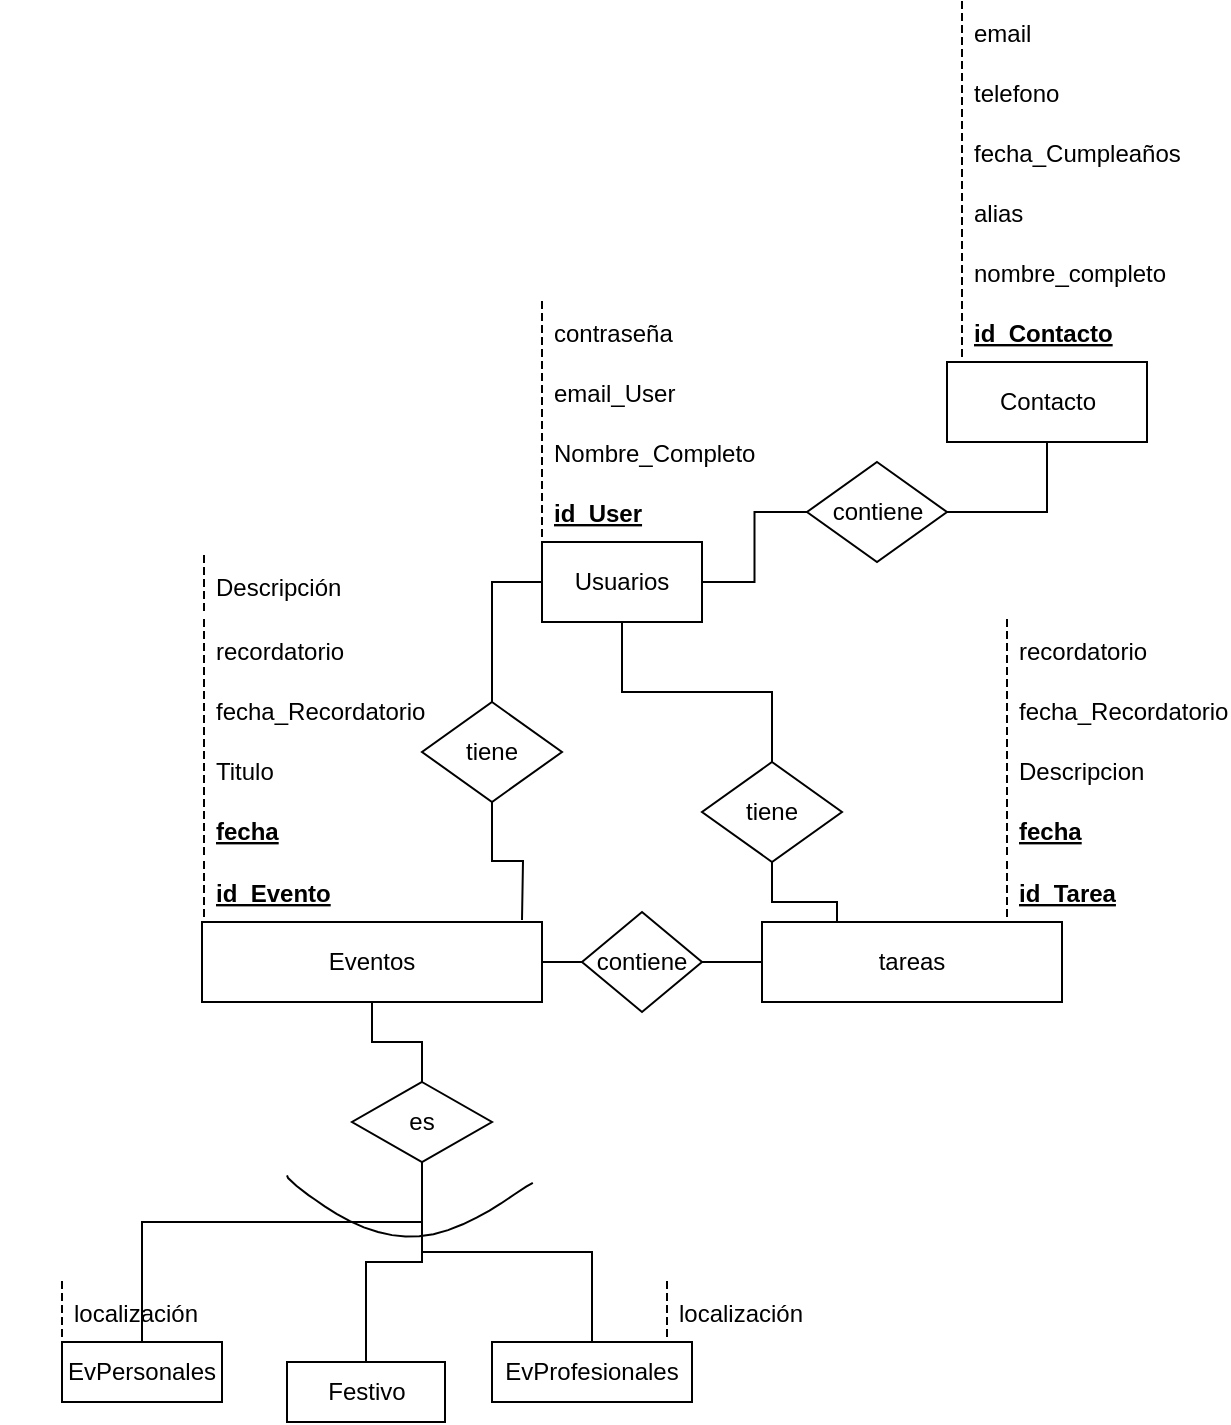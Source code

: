 <mxfile version="13.8.6" type="github">
  <diagram id="R2lEEEUBdFMjLlhIrx00" name="Page-1">
    <mxGraphModel dx="1185" dy="1688" grid="1" gridSize="10" guides="1" tooltips="1" connect="1" arrows="1" fold="1" page="1" pageScale="1" pageWidth="850" pageHeight="1100" math="0" shadow="0" extFonts="Permanent Marker^https://fonts.googleapis.com/css?family=Permanent+Marker">
      <root>
        <mxCell id="0" />
        <mxCell id="1" parent="0" />
        <mxCell id="vh04Lum93Sa9Isq8TbCe-44" style="edgeStyle=orthogonalEdgeStyle;rounded=0;orthogonalLoop=1;jettySize=auto;html=1;endArrow=none;endFill=0;exitX=0;exitY=0.5;exitDx=0;exitDy=0;" parent="1" source="vh04Lum93Sa9Isq8TbCe-21" target="vh04Lum93Sa9Isq8TbCe-43" edge="1">
          <mxGeometry relative="1" as="geometry" />
        </mxCell>
        <mxCell id="vh04Lum93Sa9Isq8TbCe-55" style="edgeStyle=orthogonalEdgeStyle;rounded=0;orthogonalLoop=1;jettySize=auto;html=1;entryX=0.5;entryY=0;entryDx=0;entryDy=0;endArrow=none;endFill=0;" parent="1" source="vh04Lum93Sa9Isq8TbCe-21" target="vh04Lum93Sa9Isq8TbCe-54" edge="1">
          <mxGeometry relative="1" as="geometry" />
        </mxCell>
        <mxCell id="2qHUe2AybRKPab8JqPPC-6" style="edgeStyle=orthogonalEdgeStyle;rounded=0;orthogonalLoop=1;jettySize=auto;html=1;entryX=0;entryY=0.5;entryDx=0;entryDy=0;endArrow=none;endFill=0;" parent="1" source="vh04Lum93Sa9Isq8TbCe-21" target="vh04Lum93Sa9Isq8TbCe-32" edge="1">
          <mxGeometry relative="1" as="geometry" />
        </mxCell>
        <mxCell id="vh04Lum93Sa9Isq8TbCe-21" value="Usuarios" style="whiteSpace=wrap;html=1;align=center;" parent="1" vertex="1">
          <mxGeometry x="320" y="240" width="80" height="40" as="geometry" />
        </mxCell>
        <mxCell id="vh04Lum93Sa9Isq8TbCe-24" value="id_User" style="shape=partialRectangle;fillColor=none;align=left;verticalAlign=middle;strokeColor=none;spacingLeft=34;rotatable=0;points=[[0,0.5],[1,0.5]];portConstraint=eastwest;dropTarget=0;fontStyle=5" parent="1" vertex="1">
          <mxGeometry x="290" y="210" width="90" height="30" as="geometry" />
        </mxCell>
        <mxCell id="vh04Lum93Sa9Isq8TbCe-25" value="" style="shape=partialRectangle;top=0;left=0;bottom=0;fillColor=none;stokeWidth=1;dashed=1;align=left;verticalAlign=middle;spacingLeft=4;spacingRight=4;overflow=hidden;rotatable=0;points=[];portConstraint=eastwest;part=1;" parent="vh04Lum93Sa9Isq8TbCe-24" vertex="1" connectable="0">
          <mxGeometry width="30" height="30" as="geometry" />
        </mxCell>
        <mxCell id="vh04Lum93Sa9Isq8TbCe-26" value="Nombre_Completo" style="shape=partialRectangle;fillColor=none;align=left;verticalAlign=middle;strokeColor=none;spacingLeft=34;rotatable=0;points=[[0,0.5],[1,0.5]];portConstraint=eastwest;dropTarget=0;" parent="1" vertex="1">
          <mxGeometry x="290" y="180" width="90" height="30" as="geometry" />
        </mxCell>
        <mxCell id="vh04Lum93Sa9Isq8TbCe-27" value="" style="shape=partialRectangle;top=0;left=0;bottom=0;fillColor=none;stokeWidth=1;dashed=1;align=left;verticalAlign=middle;spacingLeft=4;spacingRight=4;overflow=hidden;rotatable=0;points=[];portConstraint=eastwest;part=1;" parent="vh04Lum93Sa9Isq8TbCe-26" vertex="1" connectable="0">
          <mxGeometry width="30" height="30" as="geometry" />
        </mxCell>
        <mxCell id="vh04Lum93Sa9Isq8TbCe-28" value="email_User" style="shape=partialRectangle;fillColor=none;align=left;verticalAlign=middle;strokeColor=none;spacingLeft=34;rotatable=0;points=[[0,0.5],[1,0.5]];portConstraint=eastwest;dropTarget=0;" parent="1" vertex="1">
          <mxGeometry x="290" y="150" width="90" height="30" as="geometry" />
        </mxCell>
        <mxCell id="vh04Lum93Sa9Isq8TbCe-29" value="" style="shape=partialRectangle;top=0;left=0;bottom=0;fillColor=none;stokeWidth=1;dashed=1;align=left;verticalAlign=middle;spacingLeft=4;spacingRight=4;overflow=hidden;rotatable=0;points=[];portConstraint=eastwest;part=1;" parent="vh04Lum93Sa9Isq8TbCe-28" vertex="1" connectable="0">
          <mxGeometry width="30" height="30" as="geometry" />
        </mxCell>
        <mxCell id="vh04Lum93Sa9Isq8TbCe-30" value="contraseña" style="shape=partialRectangle;fillColor=none;align=left;verticalAlign=middle;strokeColor=none;spacingLeft=34;rotatable=0;points=[[0,0.5],[1,0.5]];portConstraint=eastwest;dropTarget=0;" parent="1" vertex="1">
          <mxGeometry x="290" y="120" width="90" height="30" as="geometry" />
        </mxCell>
        <mxCell id="vh04Lum93Sa9Isq8TbCe-31" value="" style="shape=partialRectangle;top=0;left=0;bottom=0;fillColor=none;stokeWidth=1;dashed=1;align=left;verticalAlign=middle;spacingLeft=4;spacingRight=4;overflow=hidden;rotatable=0;points=[];portConstraint=eastwest;part=1;" parent="vh04Lum93Sa9Isq8TbCe-30" vertex="1" connectable="0">
          <mxGeometry width="30" height="30" as="geometry" />
        </mxCell>
        <mxCell id="2qHUe2AybRKPab8JqPPC-7" style="edgeStyle=orthogonalEdgeStyle;rounded=0;orthogonalLoop=1;jettySize=auto;html=1;entryX=0.5;entryY=1;entryDx=0;entryDy=0;endArrow=none;endFill=0;exitX=1;exitY=0.5;exitDx=0;exitDy=0;" parent="1" source="vh04Lum93Sa9Isq8TbCe-32" target="2qHUe2AybRKPab8JqPPC-1" edge="1">
          <mxGeometry relative="1" as="geometry">
            <mxPoint x="573" y="225" as="sourcePoint" />
            <Array as="points">
              <mxPoint x="573" y="225" />
            </Array>
          </mxGeometry>
        </mxCell>
        <mxCell id="vh04Lum93Sa9Isq8TbCe-32" value="contiene" style="shape=rhombus;perimeter=rhombusPerimeter;whiteSpace=wrap;html=1;align=center;" parent="1" vertex="1">
          <mxGeometry x="452.5" y="200" width="70" height="50" as="geometry" />
        </mxCell>
        <mxCell id="vh04Lum93Sa9Isq8TbCe-49" style="edgeStyle=orthogonalEdgeStyle;rounded=0;orthogonalLoop=1;jettySize=auto;html=1;endArrow=none;endFill=0;" parent="1" source="vh04Lum93Sa9Isq8TbCe-43" edge="1">
          <mxGeometry relative="1" as="geometry">
            <mxPoint x="310" y="429" as="targetPoint" />
          </mxGeometry>
        </mxCell>
        <mxCell id="vh04Lum93Sa9Isq8TbCe-43" value="tiene" style="shape=rhombus;perimeter=rhombusPerimeter;whiteSpace=wrap;html=1;align=center;" parent="1" vertex="1">
          <mxGeometry x="260" y="320" width="70" height="50" as="geometry" />
        </mxCell>
        <mxCell id="vh04Lum93Sa9Isq8TbCe-59" style="edgeStyle=orthogonalEdgeStyle;rounded=0;orthogonalLoop=1;jettySize=auto;html=1;entryX=0;entryY=0.5;entryDx=0;entryDy=0;endArrow=none;endFill=0;" parent="1" source="vh04Lum93Sa9Isq8TbCe-46" target="vh04Lum93Sa9Isq8TbCe-58" edge="1">
          <mxGeometry relative="1" as="geometry" />
        </mxCell>
        <mxCell id="vh04Lum93Sa9Isq8TbCe-74" style="edgeStyle=orthogonalEdgeStyle;rounded=0;orthogonalLoop=1;jettySize=auto;html=1;entryX=0.5;entryY=0;entryDx=0;entryDy=0;endArrow=none;endFill=0;" parent="1" source="vh04Lum93Sa9Isq8TbCe-46" target="vh04Lum93Sa9Isq8TbCe-73" edge="1">
          <mxGeometry relative="1" as="geometry" />
        </mxCell>
        <mxCell id="vh04Lum93Sa9Isq8TbCe-46" value="Eventos" style="whiteSpace=wrap;html=1;align=center;" parent="1" vertex="1">
          <mxGeometry x="150" y="430" width="170" height="40" as="geometry" />
        </mxCell>
        <mxCell id="vh04Lum93Sa9Isq8TbCe-50" value="id_Evento" style="shape=partialRectangle;fillColor=none;align=left;verticalAlign=middle;strokeColor=none;spacingLeft=34;rotatable=0;points=[[0,0.5],[1,0.5]];portConstraint=eastwest;dropTarget=0;fontStyle=5" parent="1" vertex="1">
          <mxGeometry x="121" y="400" width="90" height="30" as="geometry" />
        </mxCell>
        <mxCell id="vh04Lum93Sa9Isq8TbCe-51" value="" style="shape=partialRectangle;top=0;left=0;bottom=0;fillColor=none;stokeWidth=1;dashed=1;align=left;verticalAlign=middle;spacingLeft=4;spacingRight=4;overflow=hidden;rotatable=0;points=[];portConstraint=eastwest;part=1;" parent="vh04Lum93Sa9Isq8TbCe-50" vertex="1" connectable="0">
          <mxGeometry width="30" height="30" as="geometry" />
        </mxCell>
        <mxCell id="vh04Lum93Sa9Isq8TbCe-52" value="Titulo" style="shape=partialRectangle;fillColor=none;align=left;verticalAlign=middle;strokeColor=none;spacingLeft=34;rotatable=0;points=[[0,0.5],[1,0.5]];portConstraint=eastwest;dropTarget=0;" parent="1" vertex="1">
          <mxGeometry x="121" y="339" width="90" height="30" as="geometry" />
        </mxCell>
        <mxCell id="vh04Lum93Sa9Isq8TbCe-53" value="" style="shape=partialRectangle;top=0;left=0;bottom=0;fillColor=none;stokeWidth=1;dashed=1;align=left;verticalAlign=middle;spacingLeft=4;spacingRight=4;overflow=hidden;rotatable=0;points=[];portConstraint=eastwest;part=1;" parent="vh04Lum93Sa9Isq8TbCe-52" vertex="1" connectable="0">
          <mxGeometry width="30" height="30" as="geometry" />
        </mxCell>
        <mxCell id="vh04Lum93Sa9Isq8TbCe-56" style="edgeStyle=orthogonalEdgeStyle;rounded=0;orthogonalLoop=1;jettySize=auto;html=1;endArrow=none;endFill=0;entryX=0.25;entryY=0;entryDx=0;entryDy=0;exitX=0.5;exitY=1;exitDx=0;exitDy=0;" parent="1" source="vh04Lum93Sa9Isq8TbCe-54" target="vh04Lum93Sa9Isq8TbCe-57" edge="1">
          <mxGeometry relative="1" as="geometry">
            <mxPoint x="480" y="405" as="targetPoint" />
          </mxGeometry>
        </mxCell>
        <mxCell id="vh04Lum93Sa9Isq8TbCe-54" value="&lt;div&gt;tiene&lt;/div&gt;" style="shape=rhombus;perimeter=rhombusPerimeter;whiteSpace=wrap;html=1;align=center;" parent="1" vertex="1">
          <mxGeometry x="400" y="350" width="70" height="50" as="geometry" />
        </mxCell>
        <mxCell id="vh04Lum93Sa9Isq8TbCe-57" value="tareas" style="whiteSpace=wrap;html=1;align=center;" parent="1" vertex="1">
          <mxGeometry x="430" y="430" width="150" height="40" as="geometry" />
        </mxCell>
        <mxCell id="vh04Lum93Sa9Isq8TbCe-60" style="edgeStyle=orthogonalEdgeStyle;rounded=0;orthogonalLoop=1;jettySize=auto;html=1;entryX=0;entryY=0.5;entryDx=0;entryDy=0;endArrow=none;endFill=0;" parent="1" source="vh04Lum93Sa9Isq8TbCe-58" target="vh04Lum93Sa9Isq8TbCe-57" edge="1">
          <mxGeometry relative="1" as="geometry" />
        </mxCell>
        <mxCell id="vh04Lum93Sa9Isq8TbCe-58" value="contiene" style="shape=rhombus;perimeter=rhombusPerimeter;whiteSpace=wrap;html=1;align=center;" parent="1" vertex="1">
          <mxGeometry x="340" y="425" width="60" height="50" as="geometry" />
        </mxCell>
        <mxCell id="2qHUe2AybRKPab8JqPPC-30" style="edgeStyle=orthogonalEdgeStyle;rounded=0;orthogonalLoop=1;jettySize=auto;html=1;endArrow=none;endFill=0;" parent="1" source="vh04Lum93Sa9Isq8TbCe-61" edge="1">
          <mxGeometry relative="1" as="geometry">
            <mxPoint x="260" y="550" as="targetPoint" />
            <Array as="points">
              <mxPoint x="120" y="580" />
              <mxPoint x="260" y="580" />
            </Array>
          </mxGeometry>
        </mxCell>
        <mxCell id="vh04Lum93Sa9Isq8TbCe-61" value="EvPersonales" style="whiteSpace=wrap;html=1;align=center;" parent="1" vertex="1">
          <mxGeometry x="80" y="640" width="80" height="30" as="geometry" />
        </mxCell>
        <mxCell id="2qHUe2AybRKPab8JqPPC-29" style="edgeStyle=orthogonalEdgeStyle;rounded=0;orthogonalLoop=1;jettySize=auto;html=1;entryX=0.5;entryY=1;entryDx=0;entryDy=0;endArrow=none;endFill=0;" parent="1" source="vh04Lum93Sa9Isq8TbCe-72" target="vh04Lum93Sa9Isq8TbCe-73" edge="1">
          <mxGeometry relative="1" as="geometry" />
        </mxCell>
        <mxCell id="vh04Lum93Sa9Isq8TbCe-72" value="EvProfesionales" style="whiteSpace=wrap;html=1;align=center;" parent="1" vertex="1">
          <mxGeometry x="295" y="640" width="100" height="30" as="geometry" />
        </mxCell>
        <mxCell id="vh04Lum93Sa9Isq8TbCe-73" value="es" style="shape=rhombus;perimeter=rhombusPerimeter;whiteSpace=wrap;html=1;align=center;" parent="1" vertex="1">
          <mxGeometry x="225" y="510" width="70" height="40" as="geometry" />
        </mxCell>
        <mxCell id="vh04Lum93Sa9Isq8TbCe-101" value="fecha" style="shape=partialRectangle;fillColor=none;align=left;verticalAlign=middle;strokeColor=none;spacingLeft=34;rotatable=0;points=[[0,0.5],[1,0.5]];portConstraint=eastwest;dropTarget=0;fontStyle=5" parent="1" vertex="1">
          <mxGeometry x="121" y="369" width="90" height="30" as="geometry" />
        </mxCell>
        <mxCell id="vh04Lum93Sa9Isq8TbCe-102" value="" style="shape=partialRectangle;top=0;left=0;bottom=0;fillColor=none;stokeWidth=1;dashed=1;align=left;verticalAlign=middle;spacingLeft=4;spacingRight=4;overflow=hidden;rotatable=0;points=[];portConstraint=eastwest;part=1;" parent="vh04Lum93Sa9Isq8TbCe-101" vertex="1" connectable="0">
          <mxGeometry width="30" height="30" as="geometry" />
        </mxCell>
        <mxCell id="vh04Lum93Sa9Isq8TbCe-103" value="fecha_Recordatorio" style="shape=partialRectangle;fillColor=none;align=left;verticalAlign=middle;strokeColor=none;spacingLeft=34;rotatable=0;points=[[0,0.5],[1,0.5]];portConstraint=eastwest;dropTarget=0;" parent="1" vertex="1">
          <mxGeometry x="121" y="309" width="90" height="30" as="geometry" />
        </mxCell>
        <mxCell id="vh04Lum93Sa9Isq8TbCe-104" value="" style="shape=partialRectangle;top=0;left=0;bottom=0;fillColor=none;stokeWidth=1;dashed=1;align=left;verticalAlign=middle;spacingLeft=4;spacingRight=4;overflow=hidden;rotatable=0;points=[];portConstraint=eastwest;part=1;" parent="vh04Lum93Sa9Isq8TbCe-103" vertex="1" connectable="0">
          <mxGeometry width="30" height="30" as="geometry" />
        </mxCell>
        <mxCell id="vh04Lum93Sa9Isq8TbCe-105" value="recordatorio" style="shape=partialRectangle;fillColor=none;align=left;verticalAlign=middle;strokeColor=none;spacingLeft=34;rotatable=0;points=[[0,0.5],[1,0.5]];portConstraint=eastwest;dropTarget=0;" parent="1" vertex="1">
          <mxGeometry x="121" y="279" width="90" height="30" as="geometry" />
        </mxCell>
        <mxCell id="vh04Lum93Sa9Isq8TbCe-106" value="" style="shape=partialRectangle;top=0;left=0;bottom=0;fillColor=none;stokeWidth=1;dashed=1;align=left;verticalAlign=middle;spacingLeft=4;spacingRight=4;overflow=hidden;rotatable=0;points=[];portConstraint=eastwest;part=1;" parent="vh04Lum93Sa9Isq8TbCe-105" vertex="1" connectable="0">
          <mxGeometry width="30" height="30" as="geometry" />
        </mxCell>
        <mxCell id="vh04Lum93Sa9Isq8TbCe-107" value="Descripción" style="shape=partialRectangle;fillColor=none;align=left;verticalAlign=middle;strokeColor=none;spacingLeft=34;rotatable=0;points=[[0,0.5],[1,0.5]];portConstraint=eastwest;dropTarget=0;" parent="1" vertex="1">
          <mxGeometry x="121" y="247" width="90" height="30" as="geometry" />
        </mxCell>
        <mxCell id="vh04Lum93Sa9Isq8TbCe-108" value="" style="shape=partialRectangle;top=0;left=0;bottom=0;fillColor=none;stokeWidth=1;dashed=1;align=left;verticalAlign=middle;spacingLeft=4;spacingRight=4;overflow=hidden;rotatable=0;points=[];portConstraint=eastwest;part=1;" parent="vh04Lum93Sa9Isq8TbCe-107" vertex="1" connectable="0">
          <mxGeometry width="30" height="30" as="geometry" />
        </mxCell>
        <mxCell id="vh04Lum93Sa9Isq8TbCe-109" value="id_Tarea" style="shape=partialRectangle;fillColor=none;align=left;verticalAlign=middle;strokeColor=none;spacingLeft=34;rotatable=0;points=[[0,0.5],[1,0.5]];portConstraint=eastwest;dropTarget=0;fontStyle=5" parent="1" vertex="1">
          <mxGeometry x="522.5" y="400" width="90" height="30" as="geometry" />
        </mxCell>
        <mxCell id="vh04Lum93Sa9Isq8TbCe-110" value="" style="shape=partialRectangle;top=0;left=0;bottom=0;fillColor=none;stokeWidth=1;dashed=1;align=left;verticalAlign=middle;spacingLeft=4;spacingRight=4;overflow=hidden;rotatable=0;points=[];portConstraint=eastwest;part=1;" parent="vh04Lum93Sa9Isq8TbCe-109" vertex="1" connectable="0">
          <mxGeometry width="30" height="30" as="geometry" />
        </mxCell>
        <mxCell id="vh04Lum93Sa9Isq8TbCe-111" value="Descripcion" style="shape=partialRectangle;fillColor=none;align=left;verticalAlign=middle;strokeColor=none;spacingLeft=34;rotatable=0;points=[[0,0.5],[1,0.5]];portConstraint=eastwest;dropTarget=0;" parent="1" vertex="1">
          <mxGeometry x="522.5" y="339" width="90" height="30" as="geometry" />
        </mxCell>
        <mxCell id="vh04Lum93Sa9Isq8TbCe-112" value="" style="shape=partialRectangle;top=0;left=0;bottom=0;fillColor=none;stokeWidth=1;dashed=1;align=left;verticalAlign=middle;spacingLeft=4;spacingRight=4;overflow=hidden;rotatable=0;points=[];portConstraint=eastwest;part=1;" parent="vh04Lum93Sa9Isq8TbCe-111" vertex="1" connectable="0">
          <mxGeometry width="30" height="30" as="geometry" />
        </mxCell>
        <mxCell id="vh04Lum93Sa9Isq8TbCe-113" value="fecha" style="shape=partialRectangle;fillColor=none;align=left;verticalAlign=middle;strokeColor=none;spacingLeft=34;rotatable=0;points=[[0,0.5],[1,0.5]];portConstraint=eastwest;dropTarget=0;fontStyle=5" parent="1" vertex="1">
          <mxGeometry x="522.5" y="369" width="90" height="30" as="geometry" />
        </mxCell>
        <mxCell id="vh04Lum93Sa9Isq8TbCe-114" value="" style="shape=partialRectangle;top=0;left=0;bottom=0;fillColor=none;stokeWidth=1;dashed=1;align=left;verticalAlign=middle;spacingLeft=4;spacingRight=4;overflow=hidden;rotatable=0;points=[];portConstraint=eastwest;part=1;" parent="vh04Lum93Sa9Isq8TbCe-113" vertex="1" connectable="0">
          <mxGeometry width="30" height="30" as="geometry" />
        </mxCell>
        <mxCell id="vh04Lum93Sa9Isq8TbCe-115" value="fecha_Recordatorio" style="shape=partialRectangle;fillColor=none;align=left;verticalAlign=middle;strokeColor=none;spacingLeft=34;rotatable=0;points=[[0,0.5],[1,0.5]];portConstraint=eastwest;dropTarget=0;" parent="1" vertex="1">
          <mxGeometry x="522.5" y="309" width="90" height="30" as="geometry" />
        </mxCell>
        <mxCell id="vh04Lum93Sa9Isq8TbCe-116" value="" style="shape=partialRectangle;top=0;left=0;bottom=0;fillColor=none;stokeWidth=1;dashed=1;align=left;verticalAlign=middle;spacingLeft=4;spacingRight=4;overflow=hidden;rotatable=0;points=[];portConstraint=eastwest;part=1;" parent="vh04Lum93Sa9Isq8TbCe-115" vertex="1" connectable="0">
          <mxGeometry width="30" height="30" as="geometry" />
        </mxCell>
        <mxCell id="vh04Lum93Sa9Isq8TbCe-117" value="recordatorio" style="shape=partialRectangle;fillColor=none;align=left;verticalAlign=middle;strokeColor=none;spacingLeft=34;rotatable=0;points=[[0,0.5],[1,0.5]];portConstraint=eastwest;dropTarget=0;" parent="1" vertex="1">
          <mxGeometry x="522.5" y="279" width="90" height="30" as="geometry" />
        </mxCell>
        <mxCell id="vh04Lum93Sa9Isq8TbCe-118" value="" style="shape=partialRectangle;top=0;left=0;bottom=0;fillColor=none;stokeWidth=1;dashed=1;align=left;verticalAlign=middle;spacingLeft=4;spacingRight=4;overflow=hidden;rotatable=0;points=[];portConstraint=eastwest;part=1;" parent="vh04Lum93Sa9Isq8TbCe-117" vertex="1" connectable="0">
          <mxGeometry width="30" height="30" as="geometry" />
        </mxCell>
        <mxCell id="2qHUe2AybRKPab8JqPPC-1" value="Contacto" style="whiteSpace=wrap;html=1;align=center;" parent="1" vertex="1">
          <mxGeometry x="522.5" y="150" width="100" height="40" as="geometry" />
        </mxCell>
        <mxCell id="2qHUe2AybRKPab8JqPPC-8" value="id_Contacto" style="shape=partialRectangle;fillColor=none;align=left;verticalAlign=middle;strokeColor=none;spacingLeft=34;rotatable=0;points=[[0,0.5],[1,0.5]];portConstraint=eastwest;dropTarget=0;fontStyle=5" parent="1" vertex="1">
          <mxGeometry x="500" y="120" width="90" height="30" as="geometry" />
        </mxCell>
        <mxCell id="2qHUe2AybRKPab8JqPPC-9" value="" style="shape=partialRectangle;top=0;left=0;bottom=0;fillColor=none;stokeWidth=1;dashed=1;align=left;verticalAlign=middle;spacingLeft=4;spacingRight=4;overflow=hidden;rotatable=0;points=[];portConstraint=eastwest;part=1;" parent="2qHUe2AybRKPab8JqPPC-8" vertex="1" connectable="0">
          <mxGeometry width="30" height="30" as="geometry" />
        </mxCell>
        <mxCell id="2qHUe2AybRKPab8JqPPC-10" value="nombre_completo" style="shape=partialRectangle;fillColor=none;align=left;verticalAlign=middle;strokeColor=none;spacingLeft=34;rotatable=0;points=[[0,0.5],[1,0.5]];portConstraint=eastwest;dropTarget=0;" parent="1" vertex="1">
          <mxGeometry x="500" y="90" width="90" height="30" as="geometry" />
        </mxCell>
        <mxCell id="2qHUe2AybRKPab8JqPPC-11" value="" style="shape=partialRectangle;top=0;left=0;bottom=0;fillColor=none;stokeWidth=1;dashed=1;align=left;verticalAlign=middle;spacingLeft=4;spacingRight=4;overflow=hidden;rotatable=0;points=[];portConstraint=eastwest;part=1;" parent="2qHUe2AybRKPab8JqPPC-10" vertex="1" connectable="0">
          <mxGeometry width="30" height="30" as="geometry" />
        </mxCell>
        <mxCell id="2qHUe2AybRKPab8JqPPC-12" value="alias" style="shape=partialRectangle;fillColor=none;align=left;verticalAlign=middle;strokeColor=none;spacingLeft=34;rotatable=0;points=[[0,0.5],[1,0.5]];portConstraint=eastwest;dropTarget=0;" parent="1" vertex="1">
          <mxGeometry x="500" y="60" width="90" height="30" as="geometry" />
        </mxCell>
        <mxCell id="2qHUe2AybRKPab8JqPPC-13" value="" style="shape=partialRectangle;top=0;left=0;bottom=0;fillColor=none;stokeWidth=1;dashed=1;align=left;verticalAlign=middle;spacingLeft=4;spacingRight=4;overflow=hidden;rotatable=0;points=[];portConstraint=eastwest;part=1;" parent="2qHUe2AybRKPab8JqPPC-12" vertex="1" connectable="0">
          <mxGeometry width="30" height="30" as="geometry" />
        </mxCell>
        <mxCell id="2qHUe2AybRKPab8JqPPC-14" value="fecha_Cumpleaños" style="shape=partialRectangle;fillColor=none;align=left;verticalAlign=middle;strokeColor=none;spacingLeft=34;rotatable=0;points=[[0,0.5],[1,0.5]];portConstraint=eastwest;dropTarget=0;" parent="1" vertex="1">
          <mxGeometry x="500" y="30" width="90" height="30" as="geometry" />
        </mxCell>
        <mxCell id="2qHUe2AybRKPab8JqPPC-15" value="" style="shape=partialRectangle;top=0;left=0;bottom=0;fillColor=none;stokeWidth=1;dashed=1;align=left;verticalAlign=middle;spacingLeft=4;spacingRight=4;overflow=hidden;rotatable=0;points=[];portConstraint=eastwest;part=1;" parent="2qHUe2AybRKPab8JqPPC-14" vertex="1" connectable="0">
          <mxGeometry width="30" height="30" as="geometry" />
        </mxCell>
        <mxCell id="2qHUe2AybRKPab8JqPPC-16" value="telefono" style="shape=partialRectangle;fillColor=none;align=left;verticalAlign=middle;strokeColor=none;spacingLeft=34;rotatable=0;points=[[0,0.5],[1,0.5]];portConstraint=eastwest;dropTarget=0;" parent="1" vertex="1">
          <mxGeometry x="500" width="90" height="30" as="geometry" />
        </mxCell>
        <mxCell id="2qHUe2AybRKPab8JqPPC-17" value="" style="shape=partialRectangle;top=0;left=0;bottom=0;fillColor=none;stokeWidth=1;dashed=1;align=left;verticalAlign=middle;spacingLeft=4;spacingRight=4;overflow=hidden;rotatable=0;points=[];portConstraint=eastwest;part=1;" parent="2qHUe2AybRKPab8JqPPC-16" vertex="1" connectable="0">
          <mxGeometry width="30" height="30" as="geometry" />
        </mxCell>
        <mxCell id="2qHUe2AybRKPab8JqPPC-18" value="email" style="shape=partialRectangle;fillColor=none;align=left;verticalAlign=middle;strokeColor=none;spacingLeft=34;rotatable=0;points=[[0,0.5],[1,0.5]];portConstraint=eastwest;dropTarget=0;" parent="1" vertex="1">
          <mxGeometry x="500" y="-30" width="90" height="30" as="geometry" />
        </mxCell>
        <mxCell id="2qHUe2AybRKPab8JqPPC-19" value="" style="shape=partialRectangle;top=0;left=0;bottom=0;fillColor=none;stokeWidth=1;dashed=1;align=left;verticalAlign=middle;spacingLeft=4;spacingRight=4;overflow=hidden;rotatable=0;points=[];portConstraint=eastwest;part=1;" parent="2qHUe2AybRKPab8JqPPC-18" vertex="1" connectable="0">
          <mxGeometry width="30" height="30" as="geometry" />
        </mxCell>
        <mxCell id="2qHUe2AybRKPab8JqPPC-20" value="localización" style="shape=partialRectangle;fillColor=none;align=left;verticalAlign=middle;strokeColor=none;spacingLeft=34;rotatable=0;points=[[0,0.5],[1,0.5]];portConstraint=eastwest;dropTarget=0;" parent="1" vertex="1">
          <mxGeometry x="352.5" y="610" width="90" height="30" as="geometry" />
        </mxCell>
        <mxCell id="2qHUe2AybRKPab8JqPPC-21" value="" style="shape=partialRectangle;top=0;left=0;bottom=0;fillColor=none;stokeWidth=1;dashed=1;align=left;verticalAlign=middle;spacingLeft=4;spacingRight=4;overflow=hidden;rotatable=0;points=[];portConstraint=eastwest;part=1;" parent="2qHUe2AybRKPab8JqPPC-20" vertex="1" connectable="0">
          <mxGeometry width="30" height="30" as="geometry" />
        </mxCell>
        <mxCell id="2qHUe2AybRKPab8JqPPC-25" value="localización" style="shape=partialRectangle;fillColor=none;align=left;verticalAlign=middle;strokeColor=none;spacingLeft=34;rotatable=0;points=[[0,0.5],[1,0.5]];portConstraint=eastwest;dropTarget=0;" parent="1" vertex="1">
          <mxGeometry x="50" y="610" width="90" height="30" as="geometry" />
        </mxCell>
        <mxCell id="2qHUe2AybRKPab8JqPPC-26" value="" style="shape=partialRectangle;top=0;left=0;bottom=0;fillColor=none;stokeWidth=1;dashed=1;align=left;verticalAlign=middle;spacingLeft=4;spacingRight=4;overflow=hidden;rotatable=0;points=[];portConstraint=eastwest;part=1;" parent="2qHUe2AybRKPab8JqPPC-25" vertex="1" connectable="0">
          <mxGeometry width="30" height="30" as="geometry" />
        </mxCell>
        <mxCell id="2qHUe2AybRKPab8JqPPC-28" style="edgeStyle=orthogonalEdgeStyle;rounded=0;orthogonalLoop=1;jettySize=auto;html=1;entryX=0.5;entryY=1;entryDx=0;entryDy=0;endArrow=none;endFill=0;" parent="1" source="2qHUe2AybRKPab8JqPPC-27" target="vh04Lum93Sa9Isq8TbCe-73" edge="1">
          <mxGeometry relative="1" as="geometry" />
        </mxCell>
        <mxCell id="2qHUe2AybRKPab8JqPPC-27" value="Festivo" style="whiteSpace=wrap;html=1;align=center;" parent="1" vertex="1">
          <mxGeometry x="192.5" y="650" width="79" height="30" as="geometry" />
        </mxCell>
        <mxCell id="2qHUe2AybRKPab8JqPPC-31" value="" style="shape=stencil(fZTdbsMgDIWfJrdHYDCG6657j0rN1mhbUqXd39uPKEo3p4vv+DkfBh/jJuwup8O5bchdruPw0n52x+upCQ8NUdef2rG71lET9k3YPQ1j+zwO7/1xnp8Pk3IavQ0f0wlfM+fg3ASR+14tPM7y165X8shKHsFxWx6Q9ek+Icu2PkNI6QOB0rbee/iigQJPBsAIUQHskPI2UF/sRQGJUIIBMFhfSSKyAQQP0hEyw1mALNsLUAhsPDoSxGtAkCwgw+sseWfXBVenVyEKghGCCzhrIJlWp5pXHSEXRAMQD9ZpkmI6J7KUzs3qAsdGtRKCdo4F0SimfOdcZBQjS9XYqIGpWooByLJ9cy4vl/z/Q7i7DuDrn1N/ug5+28fcef7urVtNXZrbVNj/AA==);fillColor=none;" parent="1" vertex="1">
          <mxGeometry x="192.5" y="556.667" width="122.917" height="30.625" as="geometry" />
        </mxCell>
      </root>
    </mxGraphModel>
  </diagram>
</mxfile>
